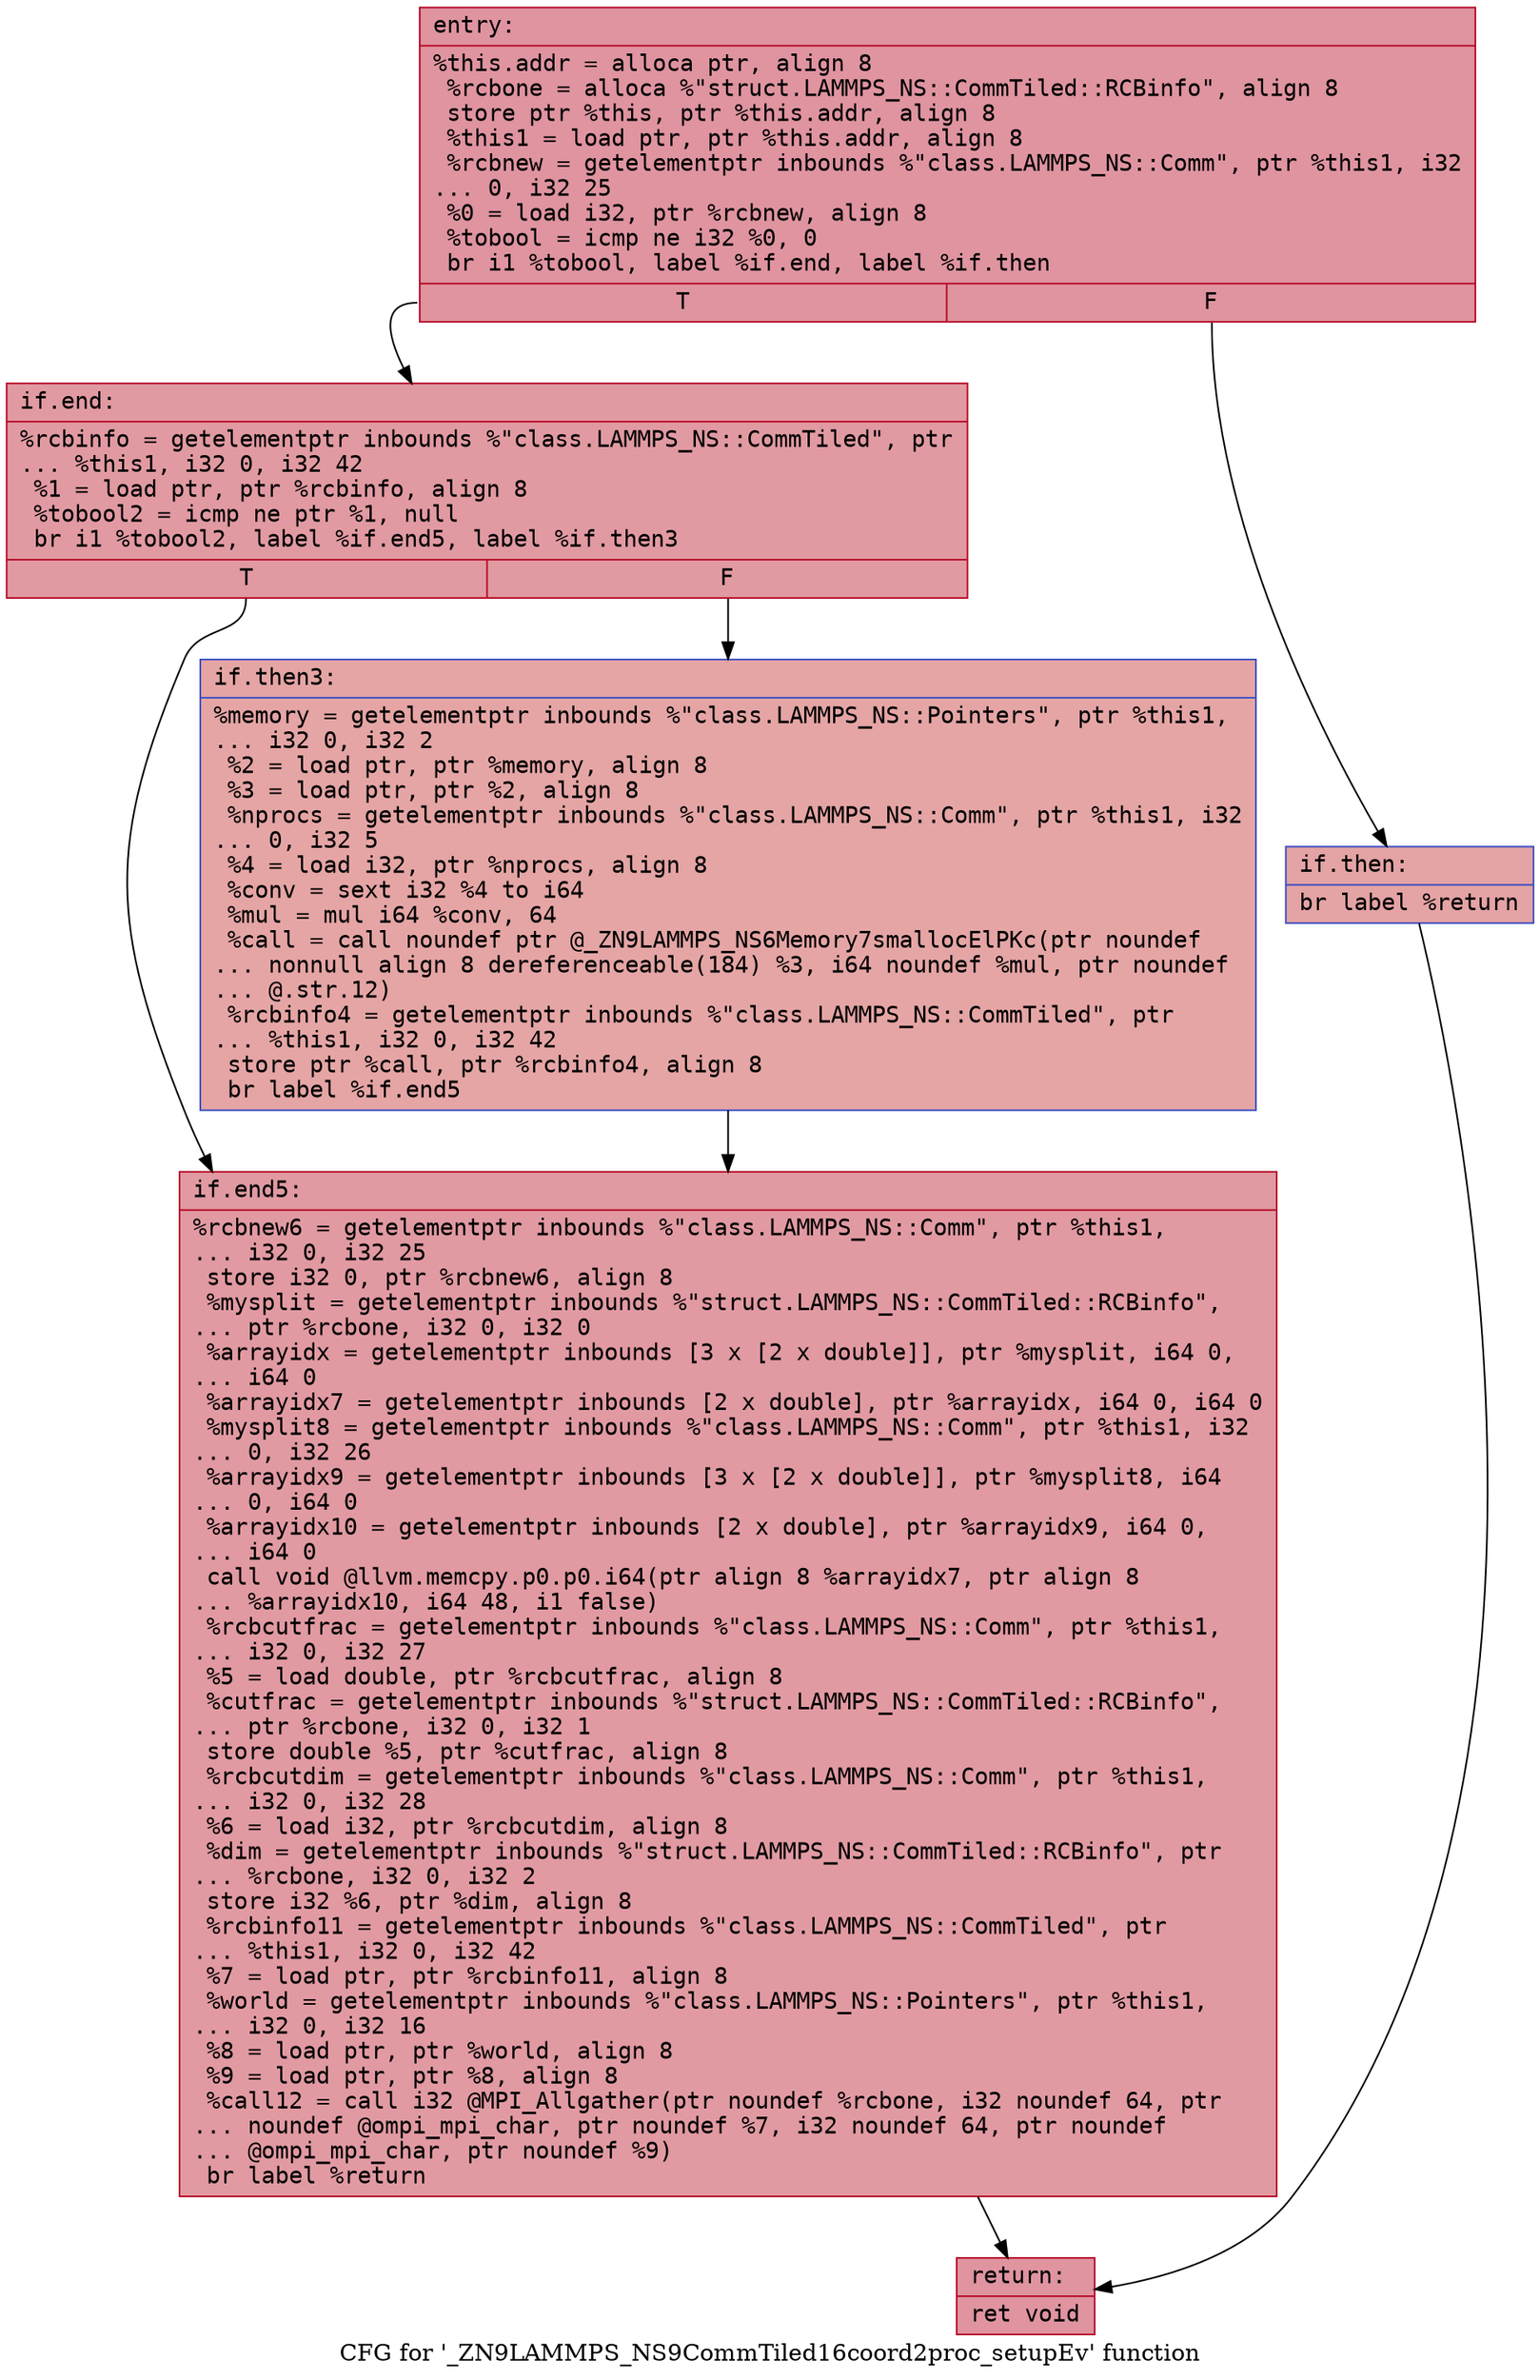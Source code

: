 digraph "CFG for '_ZN9LAMMPS_NS9CommTiled16coord2proc_setupEv' function" {
	label="CFG for '_ZN9LAMMPS_NS9CommTiled16coord2proc_setupEv' function";

	Node0x5560776c1550 [shape=record,color="#b70d28ff", style=filled, fillcolor="#b70d2870" fontname="Courier",label="{entry:\l|  %this.addr = alloca ptr, align 8\l  %rcbone = alloca %\"struct.LAMMPS_NS::CommTiled::RCBinfo\", align 8\l  store ptr %this, ptr %this.addr, align 8\l  %this1 = load ptr, ptr %this.addr, align 8\l  %rcbnew = getelementptr inbounds %\"class.LAMMPS_NS::Comm\", ptr %this1, i32\l... 0, i32 25\l  %0 = load i32, ptr %rcbnew, align 8\l  %tobool = icmp ne i32 %0, 0\l  br i1 %tobool, label %if.end, label %if.then\l|{<s0>T|<s1>F}}"];
	Node0x5560776c1550:s0 -> Node0x5560776c1920[tooltip="entry -> if.end\nProbability 62.50%" ];
	Node0x5560776c1550:s1 -> Node0x5560776c1990[tooltip="entry -> if.then\nProbability 37.50%" ];
	Node0x5560776c1990 [shape=record,color="#3d50c3ff", style=filled, fillcolor="#c32e3170" fontname="Courier",label="{if.then:\l|  br label %return\l}"];
	Node0x5560776c1990 -> Node0x5560776c1ab0[tooltip="if.then -> return\nProbability 100.00%" ];
	Node0x5560776c1920 [shape=record,color="#b70d28ff", style=filled, fillcolor="#bb1b2c70" fontname="Courier",label="{if.end:\l|  %rcbinfo = getelementptr inbounds %\"class.LAMMPS_NS::CommTiled\", ptr\l... %this1, i32 0, i32 42\l  %1 = load ptr, ptr %rcbinfo, align 8\l  %tobool2 = icmp ne ptr %1, null\l  br i1 %tobool2, label %if.end5, label %if.then3\l|{<s0>T|<s1>F}}"];
	Node0x5560776c1920:s0 -> Node0x5560776c1da0[tooltip="if.end -> if.end5\nProbability 62.50%" ];
	Node0x5560776c1920:s1 -> Node0x5560776c1fb0[tooltip="if.end -> if.then3\nProbability 37.50%" ];
	Node0x5560776c1fb0 [shape=record,color="#3d50c3ff", style=filled, fillcolor="#c5333470" fontname="Courier",label="{if.then3:\l|  %memory = getelementptr inbounds %\"class.LAMMPS_NS::Pointers\", ptr %this1,\l... i32 0, i32 2\l  %2 = load ptr, ptr %memory, align 8\l  %3 = load ptr, ptr %2, align 8\l  %nprocs = getelementptr inbounds %\"class.LAMMPS_NS::Comm\", ptr %this1, i32\l... 0, i32 5\l  %4 = load i32, ptr %nprocs, align 8\l  %conv = sext i32 %4 to i64\l  %mul = mul i64 %conv, 64\l  %call = call noundef ptr @_ZN9LAMMPS_NS6Memory7smallocElPKc(ptr noundef\l... nonnull align 8 dereferenceable(184) %3, i64 noundef %mul, ptr noundef\l... @.str.12)\l  %rcbinfo4 = getelementptr inbounds %\"class.LAMMPS_NS::CommTiled\", ptr\l... %this1, i32 0, i32 42\l  store ptr %call, ptr %rcbinfo4, align 8\l  br label %if.end5\l}"];
	Node0x5560776c1fb0 -> Node0x5560776c1da0[tooltip="if.then3 -> if.end5\nProbability 100.00%" ];
	Node0x5560776c1da0 [shape=record,color="#b70d28ff", style=filled, fillcolor="#bb1b2c70" fontname="Courier",label="{if.end5:\l|  %rcbnew6 = getelementptr inbounds %\"class.LAMMPS_NS::Comm\", ptr %this1,\l... i32 0, i32 25\l  store i32 0, ptr %rcbnew6, align 8\l  %mysplit = getelementptr inbounds %\"struct.LAMMPS_NS::CommTiled::RCBinfo\",\l... ptr %rcbone, i32 0, i32 0\l  %arrayidx = getelementptr inbounds [3 x [2 x double]], ptr %mysplit, i64 0,\l... i64 0\l  %arrayidx7 = getelementptr inbounds [2 x double], ptr %arrayidx, i64 0, i64 0\l  %mysplit8 = getelementptr inbounds %\"class.LAMMPS_NS::Comm\", ptr %this1, i32\l... 0, i32 26\l  %arrayidx9 = getelementptr inbounds [3 x [2 x double]], ptr %mysplit8, i64\l... 0, i64 0\l  %arrayidx10 = getelementptr inbounds [2 x double], ptr %arrayidx9, i64 0,\l... i64 0\l  call void @llvm.memcpy.p0.p0.i64(ptr align 8 %arrayidx7, ptr align 8\l... %arrayidx10, i64 48, i1 false)\l  %rcbcutfrac = getelementptr inbounds %\"class.LAMMPS_NS::Comm\", ptr %this1,\l... i32 0, i32 27\l  %5 = load double, ptr %rcbcutfrac, align 8\l  %cutfrac = getelementptr inbounds %\"struct.LAMMPS_NS::CommTiled::RCBinfo\",\l... ptr %rcbone, i32 0, i32 1\l  store double %5, ptr %cutfrac, align 8\l  %rcbcutdim = getelementptr inbounds %\"class.LAMMPS_NS::Comm\", ptr %this1,\l... i32 0, i32 28\l  %6 = load i32, ptr %rcbcutdim, align 8\l  %dim = getelementptr inbounds %\"struct.LAMMPS_NS::CommTiled::RCBinfo\", ptr\l... %rcbone, i32 0, i32 2\l  store i32 %6, ptr %dim, align 8\l  %rcbinfo11 = getelementptr inbounds %\"class.LAMMPS_NS::CommTiled\", ptr\l... %this1, i32 0, i32 42\l  %7 = load ptr, ptr %rcbinfo11, align 8\l  %world = getelementptr inbounds %\"class.LAMMPS_NS::Pointers\", ptr %this1,\l... i32 0, i32 16\l  %8 = load ptr, ptr %world, align 8\l  %9 = load ptr, ptr %8, align 8\l  %call12 = call i32 @MPI_Allgather(ptr noundef %rcbone, i32 noundef 64, ptr\l... noundef @ompi_mpi_char, ptr noundef %7, i32 noundef 64, ptr noundef\l... @ompi_mpi_char, ptr noundef %9)\l  br label %return\l}"];
	Node0x5560776c1da0 -> Node0x5560776c1ab0[tooltip="if.end5 -> return\nProbability 100.00%" ];
	Node0x5560776c1ab0 [shape=record,color="#b70d28ff", style=filled, fillcolor="#b70d2870" fontname="Courier",label="{return:\l|  ret void\l}"];
}
